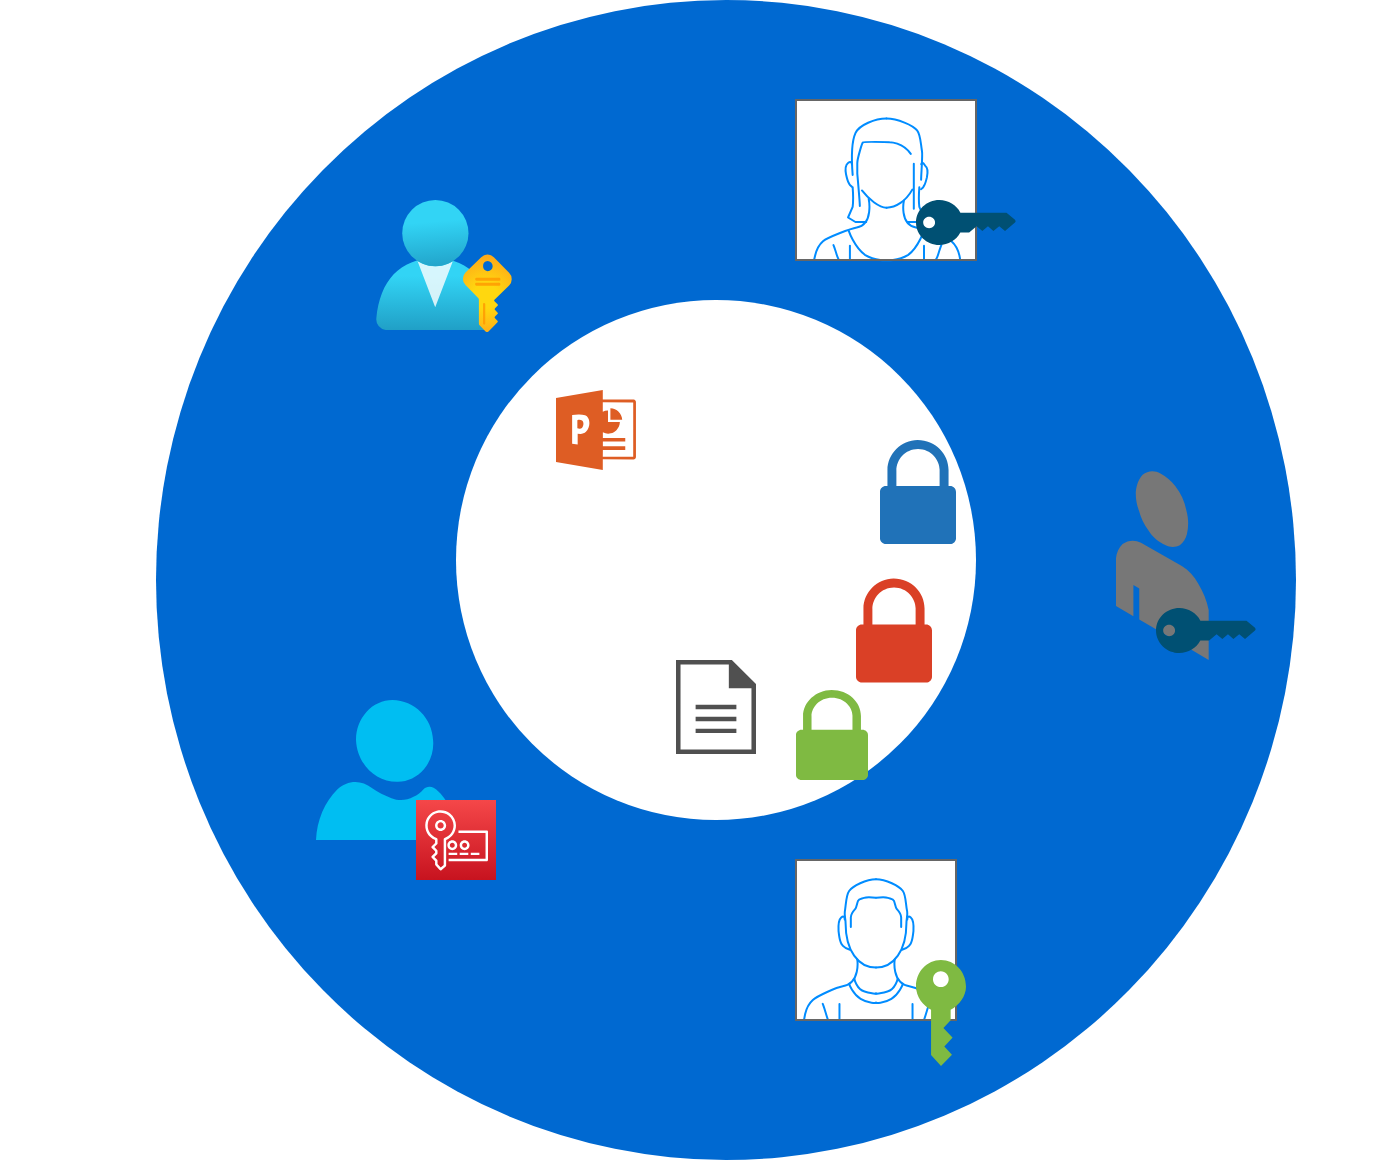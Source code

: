 <mxfile version="15.8.2" type="github">
  <diagram name="Page-1" id="3e8102d1-ef87-2e61-34e1-82d9a586fe2e">
    <mxGraphModel dx="946" dy="589" grid="1" gridSize="10" guides="1" tooltips="1" connect="1" arrows="1" fold="1" page="1" pageScale="1" pageWidth="1100" pageHeight="850" background="none" math="0" shadow="0">
      <root>
        <mxCell id="0" />
        <mxCell id="1" parent="0" />
        <mxCell id="70666756c84bb93c-1" value="" style="ellipse;whiteSpace=wrap;html=1;rounded=0;shadow=0;comic=0;strokeWidth=1;fontFamily=Verdana;fontSize=14;strokeColor=none;fillColor=#0069D1;" parent="1" vertex="1">
          <mxGeometry x="250" y="80" width="570" height="580" as="geometry" />
        </mxCell>
        <mxCell id="70666756c84bb93c-2" value="" style="ellipse;whiteSpace=wrap;html=1;rounded=0;shadow=0;comic=0;strokeWidth=1;fontFamily=Verdana;fontSize=22;strokeColor=none;fillColor=#ffffff;fontColor=#0069D1;fontStyle=1" parent="1" vertex="1">
          <mxGeometry x="400" y="230" width="260" height="260" as="geometry" />
        </mxCell>
        <mxCell id="x3NgYkP0MZVID1S3G_IZ-1" value="" style="shape=image;html=1;verticalAlign=top;verticalLabelPosition=bottom;labelBackgroundColor=#ffffff;imageAspect=0;aspect=fixed;image=https://cdn1.iconfinder.com/data/icons/logos-brands-1/24/logo_brand_brands_logos_word-128.png" vertex="1" parent="1">
          <mxGeometry x="550" y="275" width="38" height="38" as="geometry" />
        </mxCell>
        <mxCell id="x3NgYkP0MZVID1S3G_IZ-2" value="" style="sketch=0;aspect=fixed;pointerEvents=1;shadow=0;dashed=0;html=1;strokeColor=none;labelPosition=center;verticalLabelPosition=bottom;verticalAlign=top;align=center;shape=mxgraph.mscae.other.powerpoint;fillColor=#DE5D24;" vertex="1" parent="1">
          <mxGeometry x="450" y="275" width="40" height="40" as="geometry" />
        </mxCell>
        <mxCell id="x3NgYkP0MZVID1S3G_IZ-3" value="" style="shape=image;html=1;verticalAlign=top;verticalLabelPosition=bottom;labelBackgroundColor=#ffffff;imageAspect=0;aspect=fixed;image=https://cdn0.iconfinder.com/data/icons/logos-microsoft-office-365/128/Microsoft_Office-10-128.png" vertex="1" parent="1">
          <mxGeometry x="450" y="340" width="60" height="60" as="geometry" />
        </mxCell>
        <mxCell id="x3NgYkP0MZVID1S3G_IZ-4" value="" style="shape=image;html=1;verticalAlign=top;verticalLabelPosition=bottom;labelBackgroundColor=#ffffff;imageAspect=0;aspect=fixed;image=https://cdn0.iconfinder.com/data/icons/logos-microsoft-office-365/128/Microsoft_Office-02-128.png" vertex="1" parent="1">
          <mxGeometry x="544" y="345" width="50" height="50" as="geometry" />
        </mxCell>
        <mxCell id="x3NgYkP0MZVID1S3G_IZ-5" value="" style="sketch=0;pointerEvents=1;shadow=0;dashed=0;html=1;strokeColor=none;fillColor=#505050;labelPosition=center;verticalLabelPosition=bottom;verticalAlign=top;outlineConnect=0;align=center;shape=mxgraph.office.concepts.document;" vertex="1" parent="1">
          <mxGeometry x="510" y="410" width="40" height="47" as="geometry" />
        </mxCell>
        <mxCell id="x3NgYkP0MZVID1S3G_IZ-7" value="" style="aspect=fixed;html=1;points=[];align=center;image;fontSize=12;image=img/lib/azure2/azure_stack/User_Subscriptions.svg;" vertex="1" parent="1">
          <mxGeometry x="360" y="180" width="68" height="66" as="geometry" />
        </mxCell>
        <mxCell id="x3NgYkP0MZVID1S3G_IZ-10" value="" style="verticalLabelPosition=bottom;html=1;verticalAlign=top;align=center;strokeColor=none;fillColor=#00BEF2;shape=mxgraph.azure.user;" vertex="1" parent="1">
          <mxGeometry x="330" y="430" width="70" height="70" as="geometry" />
        </mxCell>
        <mxCell id="x3NgYkP0MZVID1S3G_IZ-11" value="" style="verticalLabelPosition=bottom;shadow=0;dashed=0;align=center;html=1;verticalAlign=top;strokeWidth=1;shape=mxgraph.mockup.containers.userFemale;strokeColor=#666666;strokeColor2=#008cff;" vertex="1" parent="1">
          <mxGeometry x="570" y="130" width="90" height="80" as="geometry" />
        </mxCell>
        <mxCell id="x3NgYkP0MZVID1S3G_IZ-12" value="" style="verticalLabelPosition=bottom;shadow=0;dashed=0;align=center;html=1;verticalAlign=top;strokeWidth=1;shape=mxgraph.mockup.containers.userMale;strokeColor=#666666;strokeColor2=#008cff;" vertex="1" parent="1">
          <mxGeometry x="570" y="510" width="80" height="80" as="geometry" />
        </mxCell>
        <mxCell id="x3NgYkP0MZVID1S3G_IZ-13" value="" style="verticalLabelPosition=bottom;html=1;verticalAlign=top;strokeWidth=1;align=center;outlineConnect=0;dashed=0;outlineConnect=0;shape=mxgraph.aws3d.end_user;strokeColor=none;fillColor=#777777;aspect=fixed;" vertex="1" parent="1">
          <mxGeometry x="730" y="315" width="46.34" height="95" as="geometry" />
        </mxCell>
        <mxCell id="x3NgYkP0MZVID1S3G_IZ-14" value="" style="points=[[0,0.5,0],[0.24,0,0],[0.5,0.28,0],[0.995,0.475,0],[0.5,0.72,0],[0.24,1,0]];verticalLabelPosition=bottom;sketch=0;html=1;verticalAlign=top;aspect=fixed;align=center;pointerEvents=1;shape=mxgraph.cisco19.key;fillColor=#005073;strokeColor=none;" vertex="1" parent="1">
          <mxGeometry x="630" y="180" width="50" height="22.5" as="geometry" />
        </mxCell>
        <mxCell id="x3NgYkP0MZVID1S3G_IZ-15" value="" style="points=[[0,0.5,0],[0.24,0,0],[0.5,0.28,0],[0.995,0.475,0],[0.5,0.72,0],[0.24,1,0]];verticalLabelPosition=bottom;sketch=0;html=1;verticalAlign=top;aspect=fixed;align=center;pointerEvents=1;shape=mxgraph.cisco19.key;fillColor=#005073;strokeColor=none;" vertex="1" parent="1">
          <mxGeometry x="750" y="384" width="50" height="22.5" as="geometry" />
        </mxCell>
        <mxCell id="x3NgYkP0MZVID1S3G_IZ-17" value="" style="sketch=0;points=[[0,0,0],[0.25,0,0],[0.5,0,0],[0.75,0,0],[1,0,0],[0,1,0],[0.25,1,0],[0.5,1,0],[0.75,1,0],[1,1,0],[0,0.25,0],[0,0.5,0],[0,0.75,0],[1,0.25,0],[1,0.5,0],[1,0.75,0]];outlineConnect=0;fontColor=#232F3E;gradientColor=#F54749;gradientDirection=north;fillColor=#C7131F;strokeColor=#ffffff;dashed=0;verticalLabelPosition=bottom;verticalAlign=top;align=center;html=1;fontSize=12;fontStyle=0;aspect=fixed;shape=mxgraph.aws4.resourceIcon;resIcon=mxgraph.aws4.key_management_service;" vertex="1" parent="1">
          <mxGeometry x="380" y="480" width="40" height="40" as="geometry" />
        </mxCell>
        <mxCell id="x3NgYkP0MZVID1S3G_IZ-18" value="" style="sketch=0;pointerEvents=1;shadow=0;dashed=0;html=1;strokeColor=none;labelPosition=center;verticalLabelPosition=bottom;verticalAlign=top;outlineConnect=0;align=center;shape=mxgraph.office.security.lock_protected;fillColor=#2072B8;" vertex="1" parent="1">
          <mxGeometry x="612" y="300" width="38" height="52" as="geometry" />
        </mxCell>
        <mxCell id="x3NgYkP0MZVID1S3G_IZ-19" value="" style="sketch=0;pointerEvents=1;shadow=0;dashed=0;html=1;strokeColor=none;labelPosition=center;verticalLabelPosition=bottom;verticalAlign=top;outlineConnect=0;align=center;shape=mxgraph.office.security.lock_protected;fillColor=#DA4026;" vertex="1" parent="1">
          <mxGeometry x="600" y="369.25" width="38" height="52" as="geometry" />
        </mxCell>
        <mxCell id="x3NgYkP0MZVID1S3G_IZ-20" value="" style="shape=image;html=1;verticalAlign=top;verticalLabelPosition=bottom;labelBackgroundColor=#ffffff;imageAspect=0;aspect=fixed;image=https://cdn2.iconfinder.com/data/icons/woothemes/PNG/intruder.png" vertex="1" parent="1">
          <mxGeometry x="183" y="130" width="78" height="78" as="geometry" />
        </mxCell>
        <mxCell id="x3NgYkP0MZVID1S3G_IZ-21" value="" style="shape=image;html=1;verticalAlign=top;verticalLabelPosition=bottom;labelBackgroundColor=#ffffff;imageAspect=0;aspect=fixed;image=https://cdn0.iconfinder.com/data/icons/kameleon-free-pack-rounded/110/Hacker-128.png" vertex="1" parent="1">
          <mxGeometry x="780" y="112.5" width="90" height="90" as="geometry" />
        </mxCell>
        <mxCell id="x3NgYkP0MZVID1S3G_IZ-22" value="" style="shape=image;html=1;verticalAlign=top;verticalLabelPosition=bottom;labelBackgroundColor=#ffffff;imageAspect=0;aspect=fixed;image=https://cdn1.iconfinder.com/data/icons/competitive-strategy-and-corporate-training/512/567_Detective_hacker_incognito_spy_thief_cyber_spot_security-128.png" vertex="1" parent="1">
          <mxGeometry x="780" y="562" width="88" height="88" as="geometry" />
        </mxCell>
        <mxCell id="x3NgYkP0MZVID1S3G_IZ-23" value="" style="shape=image;html=1;verticalAlign=top;verticalLabelPosition=bottom;labelBackgroundColor=#ffffff;imageAspect=0;aspect=fixed;image=https://cdn0.iconfinder.com/data/icons/kameleon-free-pack/110/Hacker-128.png" vertex="1" parent="1">
          <mxGeometry x="172" y="530" width="100" height="100" as="geometry" />
        </mxCell>
        <mxCell id="x3NgYkP0MZVID1S3G_IZ-25" value="" style="sketch=0;pointerEvents=1;shadow=0;dashed=0;html=1;strokeColor=none;labelPosition=center;verticalLabelPosition=bottom;verticalAlign=top;outlineConnect=0;align=center;shape=mxgraph.office.security.key_permissions;fillColor=#7FBA42;" vertex="1" parent="1">
          <mxGeometry x="630" y="560" width="25" height="53" as="geometry" />
        </mxCell>
        <mxCell id="x3NgYkP0MZVID1S3G_IZ-26" value="" style="sketch=0;pointerEvents=1;shadow=0;dashed=0;html=1;strokeColor=none;labelPosition=center;verticalLabelPosition=bottom;verticalAlign=top;outlineConnect=0;align=center;shape=mxgraph.office.security.lock_protected;fillColor=#7FBA42;" vertex="1" parent="1">
          <mxGeometry x="570" y="425" width="36" height="45" as="geometry" />
        </mxCell>
      </root>
    </mxGraphModel>
  </diagram>
</mxfile>
